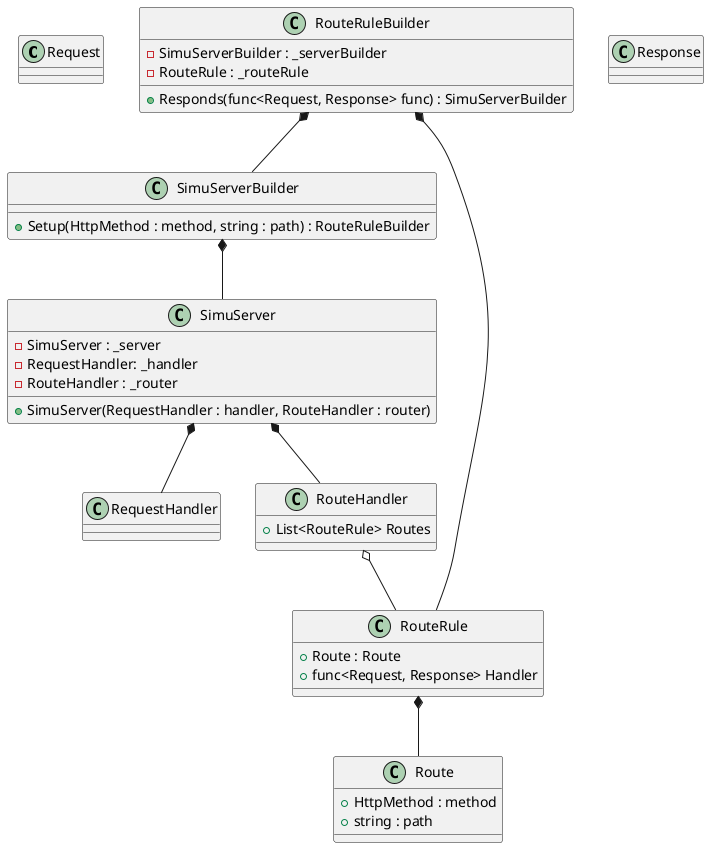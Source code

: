 @startuml
'https://plantuml.com/class-diagram

class Request

class RequestHandler

class Response

class SimuServer {
    - SimuServer : _server
    - RequestHandler: _handler
    - RouteHandler : _router
    + SimuServer(RequestHandler : handler, RouteHandler : router)
}

class SimuServerBuilder {
    + Setup(HttpMethod : method, string : path) : RouteRuleBuilder
}

class RouteRuleBuilder {
    - SimuServerBuilder : _serverBuilder
    - RouteRule : _routeRule
    
    + Responds(func<Request, Response> func) : SimuServerBuilder
}

class RouteHandler {
    + List<RouteRule> Routes  
}

class Route {
    + HttpMethod : method
    + string : path
}

class RouteRule {
    + Route : Route
    + func<Request, Response> Handler
}

RouteRuleBuilder *-- RouteRule
RouteRuleBuilder *--SimuServerBuilder
RouteRule *-- Route
RouteHandler o-- RouteRule
SimuServer *-- RequestHandler
SimuServer *-- RouteHandler
SimuServerBuilder *-- SimuServer



@enduml